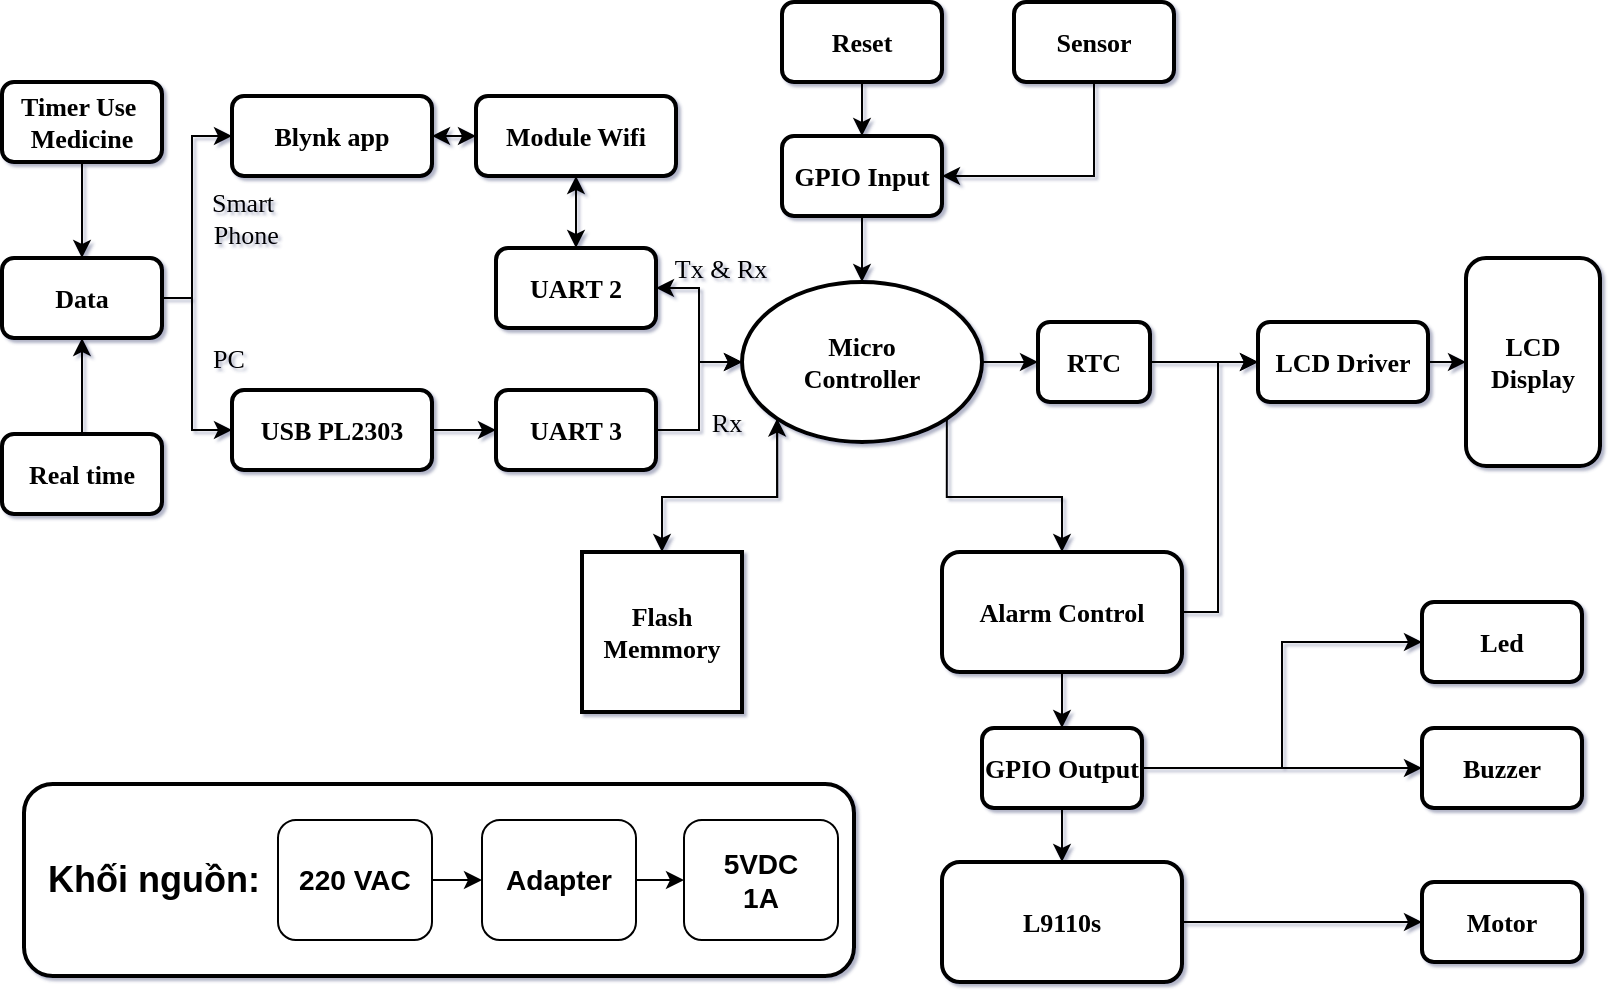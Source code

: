 <mxfile version="14.7.9" type="github">
  <diagram id="C5RBs43oDa-KdzZeNtuy" name="Page-1">
    <mxGraphModel dx="868" dy="484" grid="0" gridSize="10" guides="1" tooltips="1" connect="1" arrows="1" fold="1" page="1" pageScale="1" pageWidth="827" pageHeight="1169" math="0" shadow="1">
      <root>
        <mxCell id="WIyWlLk6GJQsqaUBKTNV-0" />
        <mxCell id="WIyWlLk6GJQsqaUBKTNV-1" parent="WIyWlLk6GJQsqaUBKTNV-0" />
        <mxCell id="_qKUl-IqB4eXEuKwATwz-39" style="edgeStyle=orthogonalEdgeStyle;rounded=0;orthogonalLoop=1;jettySize=auto;html=1;exitX=1;exitY=0.5;exitDx=0;exitDy=0;fontFamily=Verdana;fontSize=13;entryX=0;entryY=0.5;entryDx=0;entryDy=0;" parent="WIyWlLk6GJQsqaUBKTNV-1" source="_qKUl-IqB4eXEuKwATwz-0" target="_qKUl-IqB4eXEuKwATwz-13" edge="1">
          <mxGeometry relative="1" as="geometry">
            <mxPoint x="550" y="230" as="targetPoint" />
          </mxGeometry>
        </mxCell>
        <mxCell id="_qKUl-IqB4eXEuKwATwz-42" style="edgeStyle=orthogonalEdgeStyle;rounded=0;orthogonalLoop=1;jettySize=auto;html=1;exitX=0.5;exitY=1;exitDx=0;exitDy=0;fontFamily=Verdana;fontSize=13;" parent="WIyWlLk6GJQsqaUBKTNV-1" source="_qKUl-IqB4eXEuKwATwz-0" edge="1">
          <mxGeometry relative="1" as="geometry">
            <mxPoint x="440" y="270" as="targetPoint" />
          </mxGeometry>
        </mxCell>
        <mxCell id="_qKUl-IqB4eXEuKwATwz-45" style="edgeStyle=orthogonalEdgeStyle;rounded=0;orthogonalLoop=1;jettySize=auto;html=1;exitX=0;exitY=1;exitDx=0;exitDy=0;entryX=0.5;entryY=0;entryDx=0;entryDy=0;fontFamily=Verdana;fontSize=13;" parent="WIyWlLk6GJQsqaUBKTNV-1" source="_qKUl-IqB4eXEuKwATwz-0" target="_qKUl-IqB4eXEuKwATwz-11" edge="1">
          <mxGeometry relative="1" as="geometry" />
        </mxCell>
        <mxCell id="_qKUl-IqB4eXEuKwATwz-47" style="edgeStyle=orthogonalEdgeStyle;rounded=0;orthogonalLoop=1;jettySize=auto;html=1;exitX=1;exitY=1;exitDx=0;exitDy=0;entryX=0.5;entryY=0;entryDx=0;entryDy=0;fontFamily=Verdana;fontSize=13;" parent="WIyWlLk6GJQsqaUBKTNV-1" source="_qKUl-IqB4eXEuKwATwz-0" target="_qKUl-IqB4eXEuKwATwz-12" edge="1">
          <mxGeometry relative="1" as="geometry" />
        </mxCell>
        <mxCell id="_qKUl-IqB4eXEuKwATwz-71" style="edgeStyle=orthogonalEdgeStyle;rounded=0;orthogonalLoop=1;jettySize=auto;html=1;exitX=0;exitY=0.5;exitDx=0;exitDy=0;fontFamily=Verdana;fontSize=13;" parent="WIyWlLk6GJQsqaUBKTNV-1" source="_qKUl-IqB4eXEuKwATwz-0" target="_qKUl-IqB4eXEuKwATwz-63" edge="1">
          <mxGeometry relative="1" as="geometry" />
        </mxCell>
        <mxCell id="_qKUl-IqB4eXEuKwATwz-0" value="Micro&lt;br style=&quot;font-size: 13px;&quot;&gt;Controller" style="ellipse;whiteSpace=wrap;html=1;strokeWidth=2;fontFamily=Verdana;fontSize=13;fontStyle=1" parent="WIyWlLk6GJQsqaUBKTNV-1" vertex="1">
          <mxGeometry x="380" y="190" width="120" height="80" as="geometry" />
        </mxCell>
        <mxCell id="_qKUl-IqB4eXEuKwATwz-26" style="edgeStyle=orthogonalEdgeStyle;rounded=0;orthogonalLoop=1;jettySize=auto;html=1;exitX=0.5;exitY=1;exitDx=0;exitDy=0;entryX=0.5;entryY=0;entryDx=0;entryDy=0;fontFamily=Verdana;fontSize=13;" parent="WIyWlLk6GJQsqaUBKTNV-1" source="_qKUl-IqB4eXEuKwATwz-1" target="_qKUl-IqB4eXEuKwATwz-23" edge="1">
          <mxGeometry relative="1" as="geometry" />
        </mxCell>
        <mxCell id="_qKUl-IqB4eXEuKwATwz-1" value="Timer Use&amp;nbsp;&lt;br&gt;Medicine" style="rounded=1;whiteSpace=wrap;html=1;strokeWidth=2;fontFamily=Verdana;fontSize=13;fontStyle=1" parent="WIyWlLk6GJQsqaUBKTNV-1" vertex="1">
          <mxGeometry x="10" y="90" width="80" height="40" as="geometry" />
        </mxCell>
        <mxCell id="_qKUl-IqB4eXEuKwATwz-61" style="edgeStyle=orthogonalEdgeStyle;rounded=0;orthogonalLoop=1;jettySize=auto;html=1;exitX=1;exitY=0.5;exitDx=0;exitDy=0;entryX=0;entryY=0.5;entryDx=0;entryDy=0;fontFamily=Verdana;fontSize=13;" parent="WIyWlLk6GJQsqaUBKTNV-1" source="_qKUl-IqB4eXEuKwATwz-2" target="_qKUl-IqB4eXEuKwATwz-5" edge="1">
          <mxGeometry relative="1" as="geometry" />
        </mxCell>
        <mxCell id="_qKUl-IqB4eXEuKwATwz-2" value="Blynk app" style="rounded=1;whiteSpace=wrap;html=1;strokeWidth=2;fontFamily=Verdana;fontSize=13;fontStyle=1" parent="WIyWlLk6GJQsqaUBKTNV-1" vertex="1">
          <mxGeometry x="125" y="97" width="100" height="40" as="geometry" />
        </mxCell>
        <mxCell id="_qKUl-IqB4eXEuKwATwz-62" style="edgeStyle=orthogonalEdgeStyle;rounded=0;orthogonalLoop=1;jettySize=auto;html=1;exitX=0.5;exitY=0;exitDx=0;exitDy=0;fontFamily=Verdana;fontSize=13;" parent="WIyWlLk6GJQsqaUBKTNV-1" source="_qKUl-IqB4eXEuKwATwz-3" target="_qKUl-IqB4eXEuKwATwz-23" edge="1">
          <mxGeometry relative="1" as="geometry" />
        </mxCell>
        <mxCell id="_qKUl-IqB4eXEuKwATwz-3" value="Real time" style="rounded=1;whiteSpace=wrap;html=1;strokeWidth=2;fontFamily=Verdana;fontSize=13;fontStyle=1" parent="WIyWlLk6GJQsqaUBKTNV-1" vertex="1">
          <mxGeometry x="10" y="266" width="80" height="40" as="geometry" />
        </mxCell>
        <mxCell id="_qKUl-IqB4eXEuKwATwz-69" style="edgeStyle=orthogonalEdgeStyle;rounded=0;orthogonalLoop=1;jettySize=auto;html=1;entryX=0;entryY=0.5;entryDx=0;entryDy=0;fontFamily=Verdana;fontSize=13;" parent="WIyWlLk6GJQsqaUBKTNV-1" source="_qKUl-IqB4eXEuKwATwz-4" target="_qKUl-IqB4eXEuKwATwz-64" edge="1">
          <mxGeometry relative="1" as="geometry" />
        </mxCell>
        <mxCell id="_qKUl-IqB4eXEuKwATwz-4" value="USB PL2303" style="rounded=1;whiteSpace=wrap;html=1;strokeWidth=2;fontFamily=Verdana;fontSize=13;fontStyle=1" parent="WIyWlLk6GJQsqaUBKTNV-1" vertex="1">
          <mxGeometry x="125" y="244" width="100" height="40" as="geometry" />
        </mxCell>
        <mxCell id="_qKUl-IqB4eXEuKwATwz-67" style="edgeStyle=orthogonalEdgeStyle;rounded=0;orthogonalLoop=1;jettySize=auto;html=1;exitX=0.5;exitY=1;exitDx=0;exitDy=0;entryX=0.5;entryY=0;entryDx=0;entryDy=0;fontFamily=Verdana;fontSize=13;" parent="WIyWlLk6GJQsqaUBKTNV-1" source="_qKUl-IqB4eXEuKwATwz-5" target="_qKUl-IqB4eXEuKwATwz-63" edge="1">
          <mxGeometry relative="1" as="geometry" />
        </mxCell>
        <mxCell id="_qKUl-IqB4eXEuKwATwz-73" style="edgeStyle=orthogonalEdgeStyle;rounded=0;orthogonalLoop=1;jettySize=auto;html=1;exitX=0;exitY=0.5;exitDx=0;exitDy=0;entryX=1;entryY=0.5;entryDx=0;entryDy=0;fontFamily=Verdana;fontSize=13;" parent="WIyWlLk6GJQsqaUBKTNV-1" source="_qKUl-IqB4eXEuKwATwz-5" target="_qKUl-IqB4eXEuKwATwz-2" edge="1">
          <mxGeometry relative="1" as="geometry" />
        </mxCell>
        <mxCell id="_qKUl-IqB4eXEuKwATwz-5" value="Module Wifi" style="rounded=1;whiteSpace=wrap;html=1;strokeWidth=2;fontFamily=Verdana;fontSize=13;fontStyle=1" parent="WIyWlLk6GJQsqaUBKTNV-1" vertex="1">
          <mxGeometry x="247" y="97" width="100" height="40" as="geometry" />
        </mxCell>
        <mxCell id="_qKUl-IqB4eXEuKwATwz-79" style="edgeStyle=orthogonalEdgeStyle;rounded=0;orthogonalLoop=1;jettySize=auto;html=1;exitX=0.5;exitY=1;exitDx=0;exitDy=0;entryX=0.5;entryY=0;entryDx=0;entryDy=0;fontFamily=Verdana;fontSize=13;" parent="WIyWlLk6GJQsqaUBKTNV-1" source="_qKUl-IqB4eXEuKwATwz-8" target="_qKUl-IqB4eXEuKwATwz-78" edge="1">
          <mxGeometry relative="1" as="geometry" />
        </mxCell>
        <mxCell id="_qKUl-IqB4eXEuKwATwz-8" value="Reset" style="rounded=1;whiteSpace=wrap;html=1;strokeWidth=2;fontFamily=Verdana;fontSize=13;fontStyle=1" parent="WIyWlLk6GJQsqaUBKTNV-1" vertex="1">
          <mxGeometry x="400" y="50" width="80" height="40" as="geometry" />
        </mxCell>
        <mxCell id="_qKUl-IqB4eXEuKwATwz-80" style="edgeStyle=orthogonalEdgeStyle;rounded=0;orthogonalLoop=1;jettySize=auto;html=1;exitX=0.5;exitY=1;exitDx=0;exitDy=0;entryX=1;entryY=0.5;entryDx=0;entryDy=0;fontFamily=Verdana;fontSize=13;" parent="WIyWlLk6GJQsqaUBKTNV-1" source="_qKUl-IqB4eXEuKwATwz-9" target="_qKUl-IqB4eXEuKwATwz-78" edge="1">
          <mxGeometry relative="1" as="geometry" />
        </mxCell>
        <mxCell id="_qKUl-IqB4eXEuKwATwz-9" value="Sensor" style="rounded=1;whiteSpace=wrap;html=1;strokeWidth=2;fontFamily=Verdana;fontSize=13;fontStyle=1" parent="WIyWlLk6GJQsqaUBKTNV-1" vertex="1">
          <mxGeometry x="516" y="50" width="80" height="40" as="geometry" />
        </mxCell>
        <mxCell id="_qKUl-IqB4eXEuKwATwz-46" style="edgeStyle=orthogonalEdgeStyle;rounded=0;orthogonalLoop=1;jettySize=auto;html=1;entryX=0;entryY=1;entryDx=0;entryDy=0;fontFamily=Verdana;fontSize=13;" parent="WIyWlLk6GJQsqaUBKTNV-1" source="_qKUl-IqB4eXEuKwATwz-11" target="_qKUl-IqB4eXEuKwATwz-0" edge="1">
          <mxGeometry relative="1" as="geometry" />
        </mxCell>
        <mxCell id="_qKUl-IqB4eXEuKwATwz-11" value="Flash Memmory" style="whiteSpace=wrap;html=1;aspect=fixed;strokeWidth=2;fontFamily=Verdana;fontSize=13;fontStyle=1" parent="WIyWlLk6GJQsqaUBKTNV-1" vertex="1">
          <mxGeometry x="300" y="325" width="80" height="80" as="geometry" />
        </mxCell>
        <mxCell id="_qKUl-IqB4eXEuKwATwz-83" style="edgeStyle=orthogonalEdgeStyle;rounded=0;orthogonalLoop=1;jettySize=auto;html=1;exitX=0.5;exitY=1;exitDx=0;exitDy=0;fontFamily=Verdana;fontSize=13;" parent="WIyWlLk6GJQsqaUBKTNV-1" source="_qKUl-IqB4eXEuKwATwz-12" target="_qKUl-IqB4eXEuKwATwz-82" edge="1">
          <mxGeometry relative="1" as="geometry" />
        </mxCell>
        <mxCell id="_qKUl-IqB4eXEuKwATwz-87" style="edgeStyle=orthogonalEdgeStyle;rounded=0;orthogonalLoop=1;jettySize=auto;html=1;exitX=1;exitY=0.5;exitDx=0;exitDy=0;entryX=0;entryY=0.5;entryDx=0;entryDy=0;fontFamily=Verdana;fontSize=13;" parent="WIyWlLk6GJQsqaUBKTNV-1" source="_qKUl-IqB4eXEuKwATwz-12" target="_qKUl-IqB4eXEuKwATwz-55" edge="1">
          <mxGeometry relative="1" as="geometry">
            <Array as="points">
              <mxPoint x="618" y="355" />
              <mxPoint x="618" y="230" />
            </Array>
          </mxGeometry>
        </mxCell>
        <mxCell id="_qKUl-IqB4eXEuKwATwz-12" value="Alarm Control" style="rounded=1;whiteSpace=wrap;html=1;strokeWidth=2;fontFamily=Verdana;fontSize=13;fontStyle=1" parent="WIyWlLk6GJQsqaUBKTNV-1" vertex="1">
          <mxGeometry x="480" y="325" width="120" height="60" as="geometry" />
        </mxCell>
        <mxCell id="_qKUl-IqB4eXEuKwATwz-56" style="edgeStyle=orthogonalEdgeStyle;rounded=0;orthogonalLoop=1;jettySize=auto;html=1;exitX=1;exitY=0.5;exitDx=0;exitDy=0;fontFamily=Verdana;fontSize=13;" parent="WIyWlLk6GJQsqaUBKTNV-1" source="_qKUl-IqB4eXEuKwATwz-13" target="_qKUl-IqB4eXEuKwATwz-55" edge="1">
          <mxGeometry relative="1" as="geometry" />
        </mxCell>
        <mxCell id="_qKUl-IqB4eXEuKwATwz-13" value="RTC" style="rounded=1;whiteSpace=wrap;html=1;strokeWidth=2;fontFamily=Verdana;fontSize=13;fontStyle=1" parent="WIyWlLk6GJQsqaUBKTNV-1" vertex="1">
          <mxGeometry x="528" y="210" width="56" height="40" as="geometry" />
        </mxCell>
        <mxCell id="_qKUl-IqB4eXEuKwATwz-14" value="LCD Display" style="rounded=1;whiteSpace=wrap;html=1;strokeWidth=2;fontFamily=Verdana;fontSize=13;fontStyle=1" parent="WIyWlLk6GJQsqaUBKTNV-1" vertex="1">
          <mxGeometry x="742" y="178" width="67" height="104" as="geometry" />
        </mxCell>
        <mxCell id="_qKUl-IqB4eXEuKwATwz-15" value="Led" style="rounded=1;whiteSpace=wrap;html=1;strokeWidth=2;fontFamily=Verdana;fontSize=13;fontStyle=1" parent="WIyWlLk6GJQsqaUBKTNV-1" vertex="1">
          <mxGeometry x="720" y="350" width="80" height="40" as="geometry" />
        </mxCell>
        <mxCell id="_qKUl-IqB4eXEuKwATwz-16" value="Buzzer" style="rounded=1;whiteSpace=wrap;html=1;strokeWidth=2;fontFamily=Verdana;fontSize=13;fontStyle=1" parent="WIyWlLk6GJQsqaUBKTNV-1" vertex="1">
          <mxGeometry x="720" y="413" width="80" height="40" as="geometry" />
        </mxCell>
        <mxCell id="_qKUl-IqB4eXEuKwATwz-48" style="edgeStyle=orthogonalEdgeStyle;rounded=0;orthogonalLoop=1;jettySize=auto;html=1;exitX=1;exitY=0.5;exitDx=0;exitDy=0;entryX=0;entryY=0.5;entryDx=0;entryDy=0;fontFamily=Verdana;fontSize=13;" parent="WIyWlLk6GJQsqaUBKTNV-1" source="_qKUl-IqB4eXEuKwATwz-17" target="_qKUl-IqB4eXEuKwATwz-18" edge="1">
          <mxGeometry relative="1" as="geometry" />
        </mxCell>
        <mxCell id="_qKUl-IqB4eXEuKwATwz-17" value="L9110s" style="rounded=1;whiteSpace=wrap;html=1;strokeWidth=2;fontFamily=Verdana;fontSize=13;fontStyle=1" parent="WIyWlLk6GJQsqaUBKTNV-1" vertex="1">
          <mxGeometry x="480" y="480" width="120" height="60" as="geometry" />
        </mxCell>
        <mxCell id="_qKUl-IqB4eXEuKwATwz-18" value="Motor" style="rounded=1;whiteSpace=wrap;html=1;strokeWidth=2;fontFamily=Verdana;fontSize=13;fontStyle=1" parent="WIyWlLk6GJQsqaUBKTNV-1" vertex="1">
          <mxGeometry x="720" y="490" width="80" height="40" as="geometry" />
        </mxCell>
        <mxCell id="_qKUl-IqB4eXEuKwATwz-29" style="edgeStyle=orthogonalEdgeStyle;rounded=0;orthogonalLoop=1;jettySize=auto;html=1;exitX=1;exitY=0.5;exitDx=0;exitDy=0;entryX=0;entryY=0.5;entryDx=0;entryDy=0;fontFamily=Verdana;fontSize=13;" parent="WIyWlLk6GJQsqaUBKTNV-1" source="_qKUl-IqB4eXEuKwATwz-23" target="_qKUl-IqB4eXEuKwATwz-2" edge="1">
          <mxGeometry relative="1" as="geometry">
            <Array as="points">
              <mxPoint x="105" y="198" />
              <mxPoint x="105" y="117" />
            </Array>
          </mxGeometry>
        </mxCell>
        <mxCell id="_qKUl-IqB4eXEuKwATwz-70" style="edgeStyle=orthogonalEdgeStyle;rounded=0;orthogonalLoop=1;jettySize=auto;html=1;exitX=1;exitY=0.5;exitDx=0;exitDy=0;entryX=0;entryY=0.5;entryDx=0;entryDy=0;fontFamily=Verdana;fontSize=13;" parent="WIyWlLk6GJQsqaUBKTNV-1" source="_qKUl-IqB4eXEuKwATwz-23" target="_qKUl-IqB4eXEuKwATwz-4" edge="1">
          <mxGeometry relative="1" as="geometry">
            <Array as="points">
              <mxPoint x="105" y="198" />
              <mxPoint x="105" y="264" />
            </Array>
          </mxGeometry>
        </mxCell>
        <mxCell id="_qKUl-IqB4eXEuKwATwz-23" value="Data" style="rounded=1;whiteSpace=wrap;html=1;strokeWidth=2;fontFamily=Verdana;fontSize=13;fontStyle=1" parent="WIyWlLk6GJQsqaUBKTNV-1" vertex="1">
          <mxGeometry x="10" y="178" width="80" height="40" as="geometry" />
        </mxCell>
        <mxCell id="_qKUl-IqB4eXEuKwATwz-57" style="edgeStyle=orthogonalEdgeStyle;rounded=0;orthogonalLoop=1;jettySize=auto;html=1;exitX=1;exitY=0.5;exitDx=0;exitDy=0;entryX=0;entryY=0.5;entryDx=0;entryDy=0;fontFamily=Verdana;fontSize=13;" parent="WIyWlLk6GJQsqaUBKTNV-1" source="_qKUl-IqB4eXEuKwATwz-55" target="_qKUl-IqB4eXEuKwATwz-14" edge="1">
          <mxGeometry relative="1" as="geometry" />
        </mxCell>
        <mxCell id="_qKUl-IqB4eXEuKwATwz-55" value="LCD Driver" style="rounded=1;whiteSpace=wrap;html=1;strokeWidth=2;fontFamily=Verdana;fontSize=13;fontStyle=1" parent="WIyWlLk6GJQsqaUBKTNV-1" vertex="1">
          <mxGeometry x="638" y="210" width="85" height="40" as="geometry" />
        </mxCell>
        <mxCell id="_qKUl-IqB4eXEuKwATwz-65" style="edgeStyle=orthogonalEdgeStyle;rounded=0;orthogonalLoop=1;jettySize=auto;html=1;exitX=1;exitY=0.5;exitDx=0;exitDy=0;entryX=0;entryY=0.5;entryDx=0;entryDy=0;fontFamily=Verdana;fontSize=13;" parent="WIyWlLk6GJQsqaUBKTNV-1" source="_qKUl-IqB4eXEuKwATwz-63" target="_qKUl-IqB4eXEuKwATwz-0" edge="1">
          <mxGeometry relative="1" as="geometry" />
        </mxCell>
        <mxCell id="_qKUl-IqB4eXEuKwATwz-72" style="edgeStyle=orthogonalEdgeStyle;rounded=0;orthogonalLoop=1;jettySize=auto;html=1;exitX=0.5;exitY=0;exitDx=0;exitDy=0;entryX=0.5;entryY=1;entryDx=0;entryDy=0;fontFamily=Verdana;fontSize=13;" parent="WIyWlLk6GJQsqaUBKTNV-1" source="_qKUl-IqB4eXEuKwATwz-63" target="_qKUl-IqB4eXEuKwATwz-5" edge="1">
          <mxGeometry relative="1" as="geometry" />
        </mxCell>
        <mxCell id="_qKUl-IqB4eXEuKwATwz-63" value="UART 2" style="rounded=1;whiteSpace=wrap;html=1;strokeWidth=2;fontFamily=Verdana;fontSize=13;fontStyle=1" parent="WIyWlLk6GJQsqaUBKTNV-1" vertex="1">
          <mxGeometry x="257" y="173" width="80" height="40" as="geometry" />
        </mxCell>
        <mxCell id="_qKUl-IqB4eXEuKwATwz-66" style="edgeStyle=orthogonalEdgeStyle;rounded=0;orthogonalLoop=1;jettySize=auto;html=1;exitX=1;exitY=0.5;exitDx=0;exitDy=0;entryX=0;entryY=0.5;entryDx=0;entryDy=0;fontFamily=Verdana;fontSize=13;" parent="WIyWlLk6GJQsqaUBKTNV-1" source="_qKUl-IqB4eXEuKwATwz-64" target="_qKUl-IqB4eXEuKwATwz-0" edge="1">
          <mxGeometry relative="1" as="geometry" />
        </mxCell>
        <mxCell id="_qKUl-IqB4eXEuKwATwz-64" value="UART 3" style="rounded=1;whiteSpace=wrap;html=1;strokeWidth=2;fontFamily=Verdana;fontSize=13;fontStyle=1" parent="WIyWlLk6GJQsqaUBKTNV-1" vertex="1">
          <mxGeometry x="257" y="244" width="80" height="40" as="geometry" />
        </mxCell>
        <mxCell id="_qKUl-IqB4eXEuKwATwz-81" style="edgeStyle=orthogonalEdgeStyle;rounded=0;orthogonalLoop=1;jettySize=auto;html=1;exitX=0.5;exitY=1;exitDx=0;exitDy=0;fontFamily=Verdana;fontSize=13;" parent="WIyWlLk6GJQsqaUBKTNV-1" source="_qKUl-IqB4eXEuKwATwz-78" target="_qKUl-IqB4eXEuKwATwz-0" edge="1">
          <mxGeometry relative="1" as="geometry" />
        </mxCell>
        <mxCell id="_qKUl-IqB4eXEuKwATwz-78" value="GPIO Input" style="rounded=1;whiteSpace=wrap;html=1;strokeWidth=2;fontFamily=Verdana;fontSize=13;fontStyle=1" parent="WIyWlLk6GJQsqaUBKTNV-1" vertex="1">
          <mxGeometry x="400" y="117" width="80" height="40" as="geometry" />
        </mxCell>
        <mxCell id="_qKUl-IqB4eXEuKwATwz-84" style="edgeStyle=orthogonalEdgeStyle;rounded=0;orthogonalLoop=1;jettySize=auto;html=1;exitX=0.5;exitY=1;exitDx=0;exitDy=0;entryX=0.5;entryY=0;entryDx=0;entryDy=0;fontFamily=Verdana;fontSize=13;" parent="WIyWlLk6GJQsqaUBKTNV-1" source="_qKUl-IqB4eXEuKwATwz-82" target="_qKUl-IqB4eXEuKwATwz-17" edge="1">
          <mxGeometry relative="1" as="geometry" />
        </mxCell>
        <mxCell id="_qKUl-IqB4eXEuKwATwz-85" style="edgeStyle=orthogonalEdgeStyle;rounded=0;orthogonalLoop=1;jettySize=auto;html=1;exitX=1;exitY=0.5;exitDx=0;exitDy=0;entryX=0;entryY=0.5;entryDx=0;entryDy=0;fontFamily=Verdana;fontSize=13;" parent="WIyWlLk6GJQsqaUBKTNV-1" source="_qKUl-IqB4eXEuKwATwz-82" target="_qKUl-IqB4eXEuKwATwz-15" edge="1">
          <mxGeometry relative="1" as="geometry" />
        </mxCell>
        <mxCell id="_qKUl-IqB4eXEuKwATwz-86" style="edgeStyle=orthogonalEdgeStyle;rounded=0;orthogonalLoop=1;jettySize=auto;html=1;entryX=0;entryY=0.5;entryDx=0;entryDy=0;fontFamily=Verdana;fontSize=13;" parent="WIyWlLk6GJQsqaUBKTNV-1" source="_qKUl-IqB4eXEuKwATwz-82" target="_qKUl-IqB4eXEuKwATwz-16" edge="1">
          <mxGeometry relative="1" as="geometry" />
        </mxCell>
        <mxCell id="_qKUl-IqB4eXEuKwATwz-82" value="GPIO Output" style="rounded=1;whiteSpace=wrap;html=1;strokeWidth=2;fontFamily=Verdana;fontSize=13;fontStyle=1" parent="WIyWlLk6GJQsqaUBKTNV-1" vertex="1">
          <mxGeometry x="500" y="413" width="80" height="40" as="geometry" />
        </mxCell>
        <mxCell id="_qKUl-IqB4eXEuKwATwz-88" value="Tx &amp;amp; Rx" style="text;html=1;align=center;verticalAlign=middle;resizable=0;points=[];autosize=1;strokeColor=none;fontSize=13;fontFamily=Verdana;" parent="WIyWlLk6GJQsqaUBKTNV-1" vertex="1">
          <mxGeometry x="338" y="173" width="61" height="20" as="geometry" />
        </mxCell>
        <mxCell id="_qKUl-IqB4eXEuKwATwz-89" value="Rx" style="text;html=1;align=center;verticalAlign=middle;resizable=0;points=[];autosize=1;strokeColor=none;fontSize=13;fontFamily=Verdana;" parent="WIyWlLk6GJQsqaUBKTNV-1" vertex="1">
          <mxGeometry x="358" y="250" width="27" height="20" as="geometry" />
        </mxCell>
        <mxCell id="_qKUl-IqB4eXEuKwATwz-90" value="Smart&lt;br&gt;&amp;nbsp;Phone" style="text;html=1;align=center;verticalAlign=middle;resizable=0;points=[];autosize=1;strokeColor=none;fontSize=13;fontFamily=Verdana;" parent="WIyWlLk6GJQsqaUBKTNV-1" vertex="1">
          <mxGeometry x="102" y="140" width="55" height="36" as="geometry" />
        </mxCell>
        <mxCell id="_qKUl-IqB4eXEuKwATwz-91" value="PC" style="text;html=1;align=center;verticalAlign=middle;resizable=0;points=[];autosize=1;strokeColor=none;fontSize=13;fontFamily=Verdana;" parent="WIyWlLk6GJQsqaUBKTNV-1" vertex="1">
          <mxGeometry x="109" y="218" width="27" height="20" as="geometry" />
        </mxCell>
        <mxCell id="7R5xoDWHenr6Q4BBNLmp-0" value="&lt;h2&gt;&amp;nbsp; Khối nguồn:&lt;/h2&gt;" style="rounded=1;whiteSpace=wrap;html=1;align=left;strokeWidth=2;" vertex="1" parent="WIyWlLk6GJQsqaUBKTNV-1">
          <mxGeometry x="21" y="441" width="415" height="96" as="geometry" />
        </mxCell>
        <mxCell id="7R5xoDWHenr6Q4BBNLmp-7" style="edgeStyle=orthogonalEdgeStyle;rounded=0;orthogonalLoop=1;jettySize=auto;html=1;exitX=1;exitY=0.5;exitDx=0;exitDy=0;entryX=0;entryY=0.5;entryDx=0;entryDy=0;" edge="1" parent="WIyWlLk6GJQsqaUBKTNV-1" source="7R5xoDWHenr6Q4BBNLmp-1" target="7R5xoDWHenr6Q4BBNLmp-3">
          <mxGeometry relative="1" as="geometry" />
        </mxCell>
        <mxCell id="7R5xoDWHenr6Q4BBNLmp-1" value="&lt;h3&gt;220 VAC&lt;/h3&gt;" style="rounded=1;whiteSpace=wrap;html=1;" vertex="1" parent="WIyWlLk6GJQsqaUBKTNV-1">
          <mxGeometry x="148" y="459" width="77" height="60" as="geometry" />
        </mxCell>
        <mxCell id="7R5xoDWHenr6Q4BBNLmp-6" style="edgeStyle=orthogonalEdgeStyle;rounded=0;orthogonalLoop=1;jettySize=auto;html=1;exitX=1;exitY=0.5;exitDx=0;exitDy=0;entryX=0;entryY=0.5;entryDx=0;entryDy=0;" edge="1" parent="WIyWlLk6GJQsqaUBKTNV-1" source="7R5xoDWHenr6Q4BBNLmp-3" target="7R5xoDWHenr6Q4BBNLmp-5">
          <mxGeometry relative="1" as="geometry" />
        </mxCell>
        <mxCell id="7R5xoDWHenr6Q4BBNLmp-3" value="&lt;h3&gt;Adapter&lt;/h3&gt;" style="rounded=1;whiteSpace=wrap;html=1;" vertex="1" parent="WIyWlLk6GJQsqaUBKTNV-1">
          <mxGeometry x="250" y="459" width="77" height="60" as="geometry" />
        </mxCell>
        <mxCell id="7R5xoDWHenr6Q4BBNLmp-5" value="&lt;p style=&quot;line-height: 0%&quot;&gt;&lt;/p&gt;&lt;h3 style=&quot;font-size: 14px&quot;&gt;&lt;font style=&quot;font-size: 14px ; line-height: 120%&quot;&gt;5VDC&lt;br&gt;&lt;/font&gt;1A&lt;/h3&gt;&lt;p&gt;&lt;/p&gt;" style="rounded=1;whiteSpace=wrap;html=1;" vertex="1" parent="WIyWlLk6GJQsqaUBKTNV-1">
          <mxGeometry x="351" y="459" width="77" height="60" as="geometry" />
        </mxCell>
      </root>
    </mxGraphModel>
  </diagram>
</mxfile>
